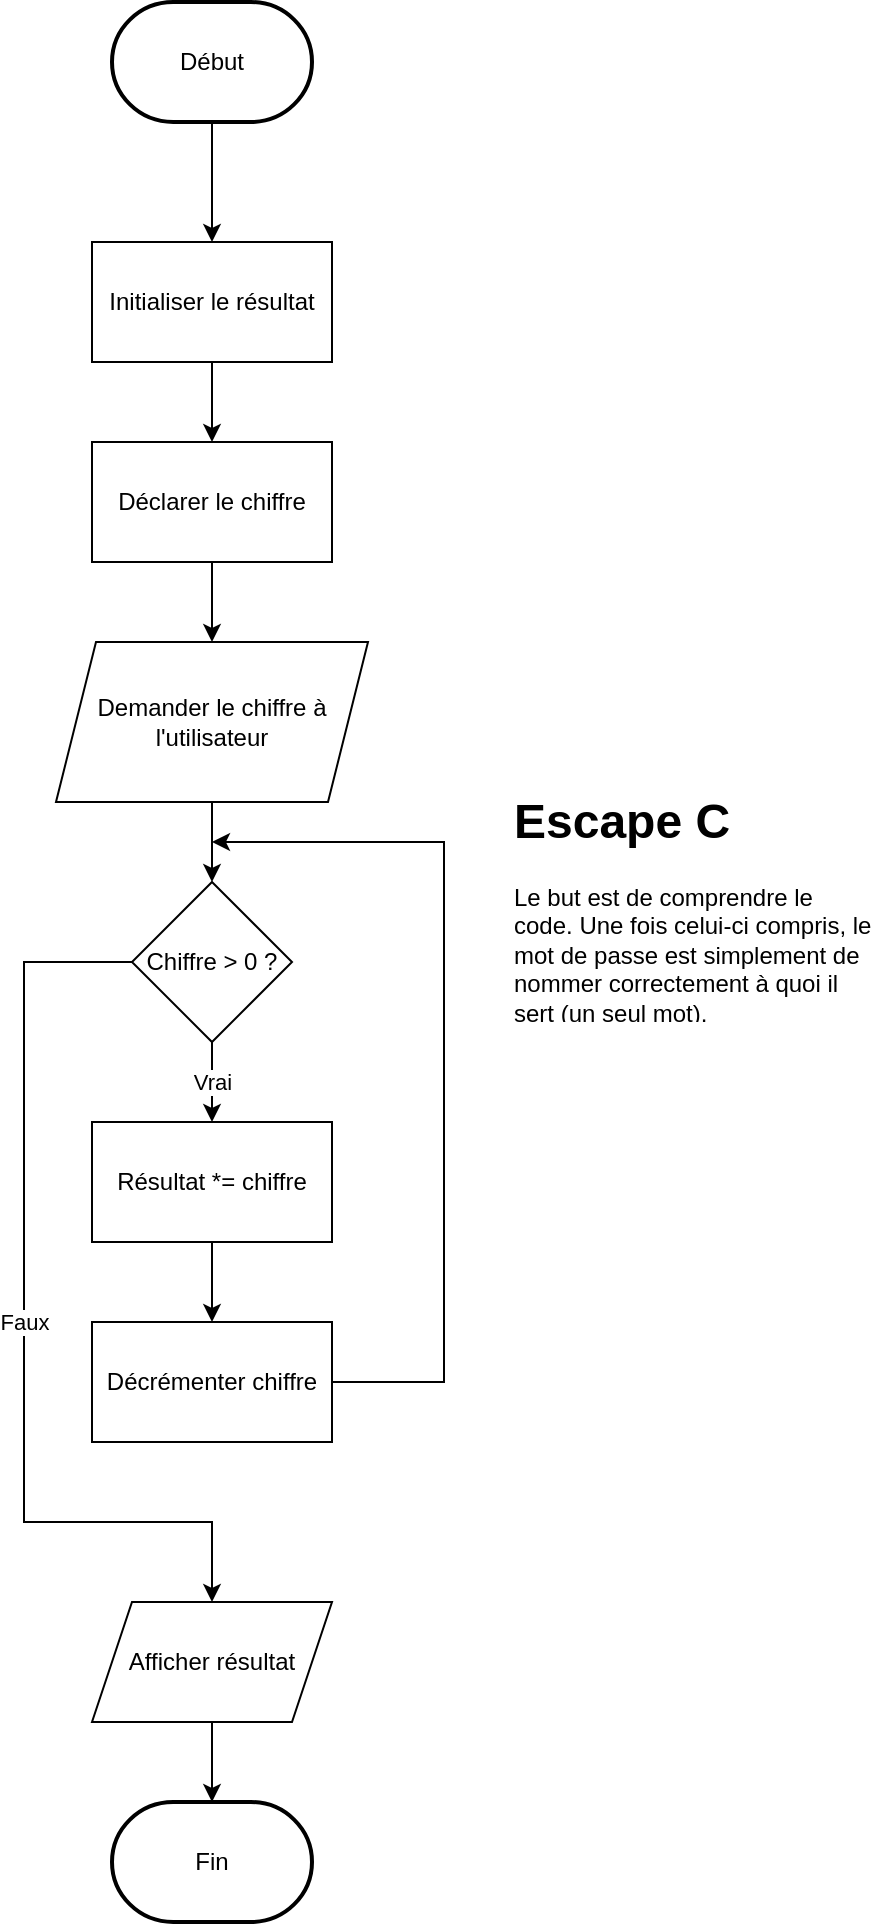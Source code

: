 <mxfile version="15.8.7" type="device"><diagram id="x0-BXZRKcLBqF4AN_-11" name="Page-1"><mxGraphModel dx="1422" dy="865" grid="1" gridSize="10" guides="1" tooltips="1" connect="1" arrows="1" fold="1" page="1" pageScale="1" pageWidth="827" pageHeight="1169" math="0" shadow="0"><root><mxCell id="0"/><mxCell id="1" parent="0"/><mxCell id="Y9fHuHcu_kUaEvZW4S5M-6" value="" style="edgeStyle=orthogonalEdgeStyle;rounded=0;orthogonalLoop=1;jettySize=auto;html=1;" parent="1" source="Y9fHuHcu_kUaEvZW4S5M-4" target="Y9fHuHcu_kUaEvZW4S5M-5" edge="1"><mxGeometry relative="1" as="geometry"/></mxCell><mxCell id="Y9fHuHcu_kUaEvZW4S5M-4" value="Début" style="strokeWidth=2;html=1;shape=mxgraph.flowchart.terminator;whiteSpace=wrap;" parent="1" vertex="1"><mxGeometry x="364" y="40" width="100" height="60" as="geometry"/></mxCell><mxCell id="Y9fHuHcu_kUaEvZW4S5M-8" value="" style="edgeStyle=orthogonalEdgeStyle;rounded=0;orthogonalLoop=1;jettySize=auto;html=1;" parent="1" source="Y9fHuHcu_kUaEvZW4S5M-5" target="Y9fHuHcu_kUaEvZW4S5M-7" edge="1"><mxGeometry relative="1" as="geometry"/></mxCell><mxCell id="Y9fHuHcu_kUaEvZW4S5M-5" value="Initialiser le résultat" style="rounded=0;whiteSpace=wrap;html=1;" parent="1" vertex="1"><mxGeometry x="354" y="160" width="120" height="60" as="geometry"/></mxCell><mxCell id="Y9fHuHcu_kUaEvZW4S5M-10" value="" style="edgeStyle=orthogonalEdgeStyle;rounded=0;orthogonalLoop=1;jettySize=auto;html=1;" parent="1" source="Y9fHuHcu_kUaEvZW4S5M-7" target="Y9fHuHcu_kUaEvZW4S5M-9" edge="1"><mxGeometry relative="1" as="geometry"/></mxCell><mxCell id="Y9fHuHcu_kUaEvZW4S5M-7" value="Déclarer le chiffre" style="rounded=0;whiteSpace=wrap;html=1;" parent="1" vertex="1"><mxGeometry x="354" y="260" width="120" height="60" as="geometry"/></mxCell><mxCell id="Y9fHuHcu_kUaEvZW4S5M-12" value="" style="edgeStyle=orthogonalEdgeStyle;rounded=0;orthogonalLoop=1;jettySize=auto;html=1;" parent="1" source="Y9fHuHcu_kUaEvZW4S5M-9" target="Y9fHuHcu_kUaEvZW4S5M-11" edge="1"><mxGeometry relative="1" as="geometry"/></mxCell><mxCell id="Y9fHuHcu_kUaEvZW4S5M-9" value="Demander le chiffre à l'utilisateur" style="shape=parallelogram;perimeter=parallelogramPerimeter;whiteSpace=wrap;html=1;fixedSize=1;" parent="1" vertex="1"><mxGeometry x="336" y="360" width="156" height="80" as="geometry"/></mxCell><mxCell id="Y9fHuHcu_kUaEvZW4S5M-14" value="Vrai" style="edgeStyle=orthogonalEdgeStyle;rounded=0;orthogonalLoop=1;jettySize=auto;html=1;" parent="1" source="Y9fHuHcu_kUaEvZW4S5M-11" target="Y9fHuHcu_kUaEvZW4S5M-13" edge="1"><mxGeometry relative="1" as="geometry"/></mxCell><mxCell id="Y9fHuHcu_kUaEvZW4S5M-11" value="Chiffre &amp;gt; 0 ?" style="rhombus;whiteSpace=wrap;html=1;" parent="1" vertex="1"><mxGeometry x="374" y="480" width="80" height="80" as="geometry"/></mxCell><mxCell id="Y9fHuHcu_kUaEvZW4S5M-16" value="" style="edgeStyle=orthogonalEdgeStyle;rounded=0;orthogonalLoop=1;jettySize=auto;html=1;" parent="1" source="Y9fHuHcu_kUaEvZW4S5M-13" target="Y9fHuHcu_kUaEvZW4S5M-15" edge="1"><mxGeometry relative="1" as="geometry"/></mxCell><mxCell id="Y9fHuHcu_kUaEvZW4S5M-13" value="Résultat *= chiffre" style="rounded=0;whiteSpace=wrap;html=1;" parent="1" vertex="1"><mxGeometry x="354" y="600" width="120" height="60" as="geometry"/></mxCell><mxCell id="Y9fHuHcu_kUaEvZW4S5M-15" value="Décrémenter chiffre" style="whiteSpace=wrap;html=1;rounded=0;" parent="1" vertex="1"><mxGeometry x="354" y="700" width="120" height="60" as="geometry"/></mxCell><mxCell id="Y9fHuHcu_kUaEvZW4S5M-17" value="" style="endArrow=classic;html=1;rounded=0;exitX=1;exitY=0.5;exitDx=0;exitDy=0;" parent="1" source="Y9fHuHcu_kUaEvZW4S5M-15" edge="1"><mxGeometry width="50" height="50" relative="1" as="geometry"><mxPoint x="580" y="690" as="sourcePoint"/><mxPoint x="414" y="460" as="targetPoint"/><Array as="points"><mxPoint x="530" y="730"/><mxPoint x="530" y="460"/></Array></mxGeometry></mxCell><mxCell id="Y9fHuHcu_kUaEvZW4S5M-18" value="Faux" style="endArrow=classic;html=1;rounded=0;exitX=0;exitY=0.5;exitDx=0;exitDy=0;entryX=0.5;entryY=0;entryDx=0;entryDy=0;" parent="1" source="Y9fHuHcu_kUaEvZW4S5M-11" target="Y9fHuHcu_kUaEvZW4S5M-20" edge="1"><mxGeometry width="50" height="50" relative="1" as="geometry"><mxPoint x="720" y="500" as="sourcePoint"/><mxPoint x="414" y="840" as="targetPoint"/><Array as="points"><mxPoint x="320" y="520"/><mxPoint x="320" y="800"/><mxPoint x="414" y="800"/></Array></mxGeometry></mxCell><mxCell id="Y9fHuHcu_kUaEvZW4S5M-23" value="" style="edgeStyle=orthogonalEdgeStyle;rounded=0;orthogonalLoop=1;jettySize=auto;html=1;" parent="1" source="Y9fHuHcu_kUaEvZW4S5M-20" target="Y9fHuHcu_kUaEvZW4S5M-22" edge="1"><mxGeometry relative="1" as="geometry"/></mxCell><mxCell id="Y9fHuHcu_kUaEvZW4S5M-20" value="Afficher résultat" style="shape=parallelogram;perimeter=parallelogramPerimeter;whiteSpace=wrap;html=1;fixedSize=1;" parent="1" vertex="1"><mxGeometry x="354" y="840" width="120" height="60" as="geometry"/></mxCell><mxCell id="Y9fHuHcu_kUaEvZW4S5M-22" value="Fin" style="strokeWidth=2;html=1;shape=mxgraph.flowchart.terminator;whiteSpace=wrap;" parent="1" vertex="1"><mxGeometry x="364" y="940" width="100" height="60" as="geometry"/></mxCell><mxCell id="Vku4eBwn5gZ75a9isi4n-1" value="&lt;h1&gt;Escape C&lt;/h1&gt;&lt;div&gt;Le but est de comprendre le code. Une fois celui-ci compris, le mot de passe est simplement de nommer correctement à quoi il sert (un seul mot).&lt;/div&gt;" style="text;html=1;strokeColor=none;fillColor=none;spacing=5;spacingTop=-20;whiteSpace=wrap;overflow=hidden;rounded=0;" vertex="1" parent="1"><mxGeometry x="560" y="430" width="190" height="120" as="geometry"/></mxCell></root></mxGraphModel></diagram></mxfile>